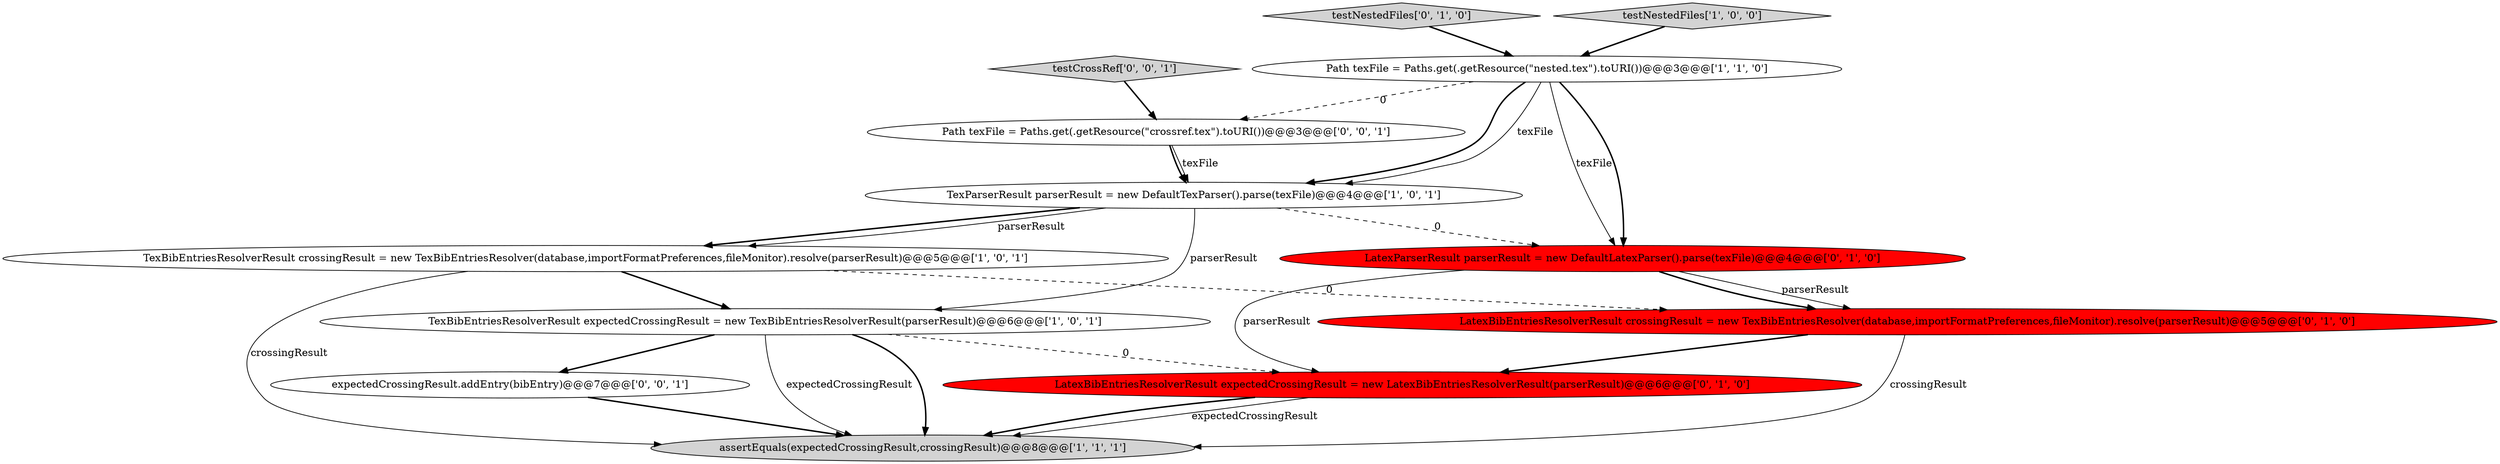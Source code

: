 digraph {
12 [style = filled, label = "expectedCrossingResult.addEntry(bibEntry)@@@7@@@['0', '0', '1']", fillcolor = white, shape = ellipse image = "AAA0AAABBB3BBB"];
9 [style = filled, label = "testNestedFiles['0', '1', '0']", fillcolor = lightgray, shape = diamond image = "AAA0AAABBB2BBB"];
2 [style = filled, label = "assertEquals(expectedCrossingResult,crossingResult)@@@8@@@['1', '1', '1']", fillcolor = lightgray, shape = ellipse image = "AAA0AAABBB1BBB"];
11 [style = filled, label = "Path texFile = Paths.get(.getResource(\"crossref.tex\").toURI())@@@3@@@['0', '0', '1']", fillcolor = white, shape = ellipse image = "AAA0AAABBB3BBB"];
6 [style = filled, label = "LatexBibEntriesResolverResult crossingResult = new TexBibEntriesResolver(database,importFormatPreferences,fileMonitor).resolve(parserResult)@@@5@@@['0', '1', '0']", fillcolor = red, shape = ellipse image = "AAA1AAABBB2BBB"];
1 [style = filled, label = "testNestedFiles['1', '0', '0']", fillcolor = lightgray, shape = diamond image = "AAA0AAABBB1BBB"];
3 [style = filled, label = "TexBibEntriesResolverResult crossingResult = new TexBibEntriesResolver(database,importFormatPreferences,fileMonitor).resolve(parserResult)@@@5@@@['1', '0', '1']", fillcolor = white, shape = ellipse image = "AAA0AAABBB1BBB"];
5 [style = filled, label = "TexBibEntriesResolverResult expectedCrossingResult = new TexBibEntriesResolverResult(parserResult)@@@6@@@['1', '0', '1']", fillcolor = white, shape = ellipse image = "AAA0AAABBB1BBB"];
4 [style = filled, label = "TexParserResult parserResult = new DefaultTexParser().parse(texFile)@@@4@@@['1', '0', '1']", fillcolor = white, shape = ellipse image = "AAA0AAABBB1BBB"];
7 [style = filled, label = "LatexBibEntriesResolverResult expectedCrossingResult = new LatexBibEntriesResolverResult(parserResult)@@@6@@@['0', '1', '0']", fillcolor = red, shape = ellipse image = "AAA1AAABBB2BBB"];
0 [style = filled, label = "Path texFile = Paths.get(.getResource(\"nested.tex\").toURI())@@@3@@@['1', '1', '0']", fillcolor = white, shape = ellipse image = "AAA0AAABBB1BBB"];
8 [style = filled, label = "LatexParserResult parserResult = new DefaultLatexParser().parse(texFile)@@@4@@@['0', '1', '0']", fillcolor = red, shape = ellipse image = "AAA1AAABBB2BBB"];
10 [style = filled, label = "testCrossRef['0', '0', '1']", fillcolor = lightgray, shape = diamond image = "AAA0AAABBB3BBB"];
4->3 [style = bold, label=""];
3->6 [style = dashed, label="0"];
9->0 [style = bold, label=""];
6->2 [style = solid, label="crossingResult"];
8->6 [style = solid, label="parserResult"];
11->4 [style = bold, label=""];
8->6 [style = bold, label=""];
0->11 [style = dashed, label="0"];
1->0 [style = bold, label=""];
8->7 [style = solid, label="parserResult"];
11->4 [style = solid, label="texFile"];
7->2 [style = solid, label="expectedCrossingResult"];
5->2 [style = solid, label="expectedCrossingResult"];
5->2 [style = bold, label=""];
3->5 [style = bold, label=""];
12->2 [style = bold, label=""];
5->12 [style = bold, label=""];
0->4 [style = bold, label=""];
4->3 [style = solid, label="parserResult"];
7->2 [style = bold, label=""];
4->5 [style = solid, label="parserResult"];
0->8 [style = solid, label="texFile"];
0->8 [style = bold, label=""];
4->8 [style = dashed, label="0"];
0->4 [style = solid, label="texFile"];
5->7 [style = dashed, label="0"];
6->7 [style = bold, label=""];
3->2 [style = solid, label="crossingResult"];
10->11 [style = bold, label=""];
}
